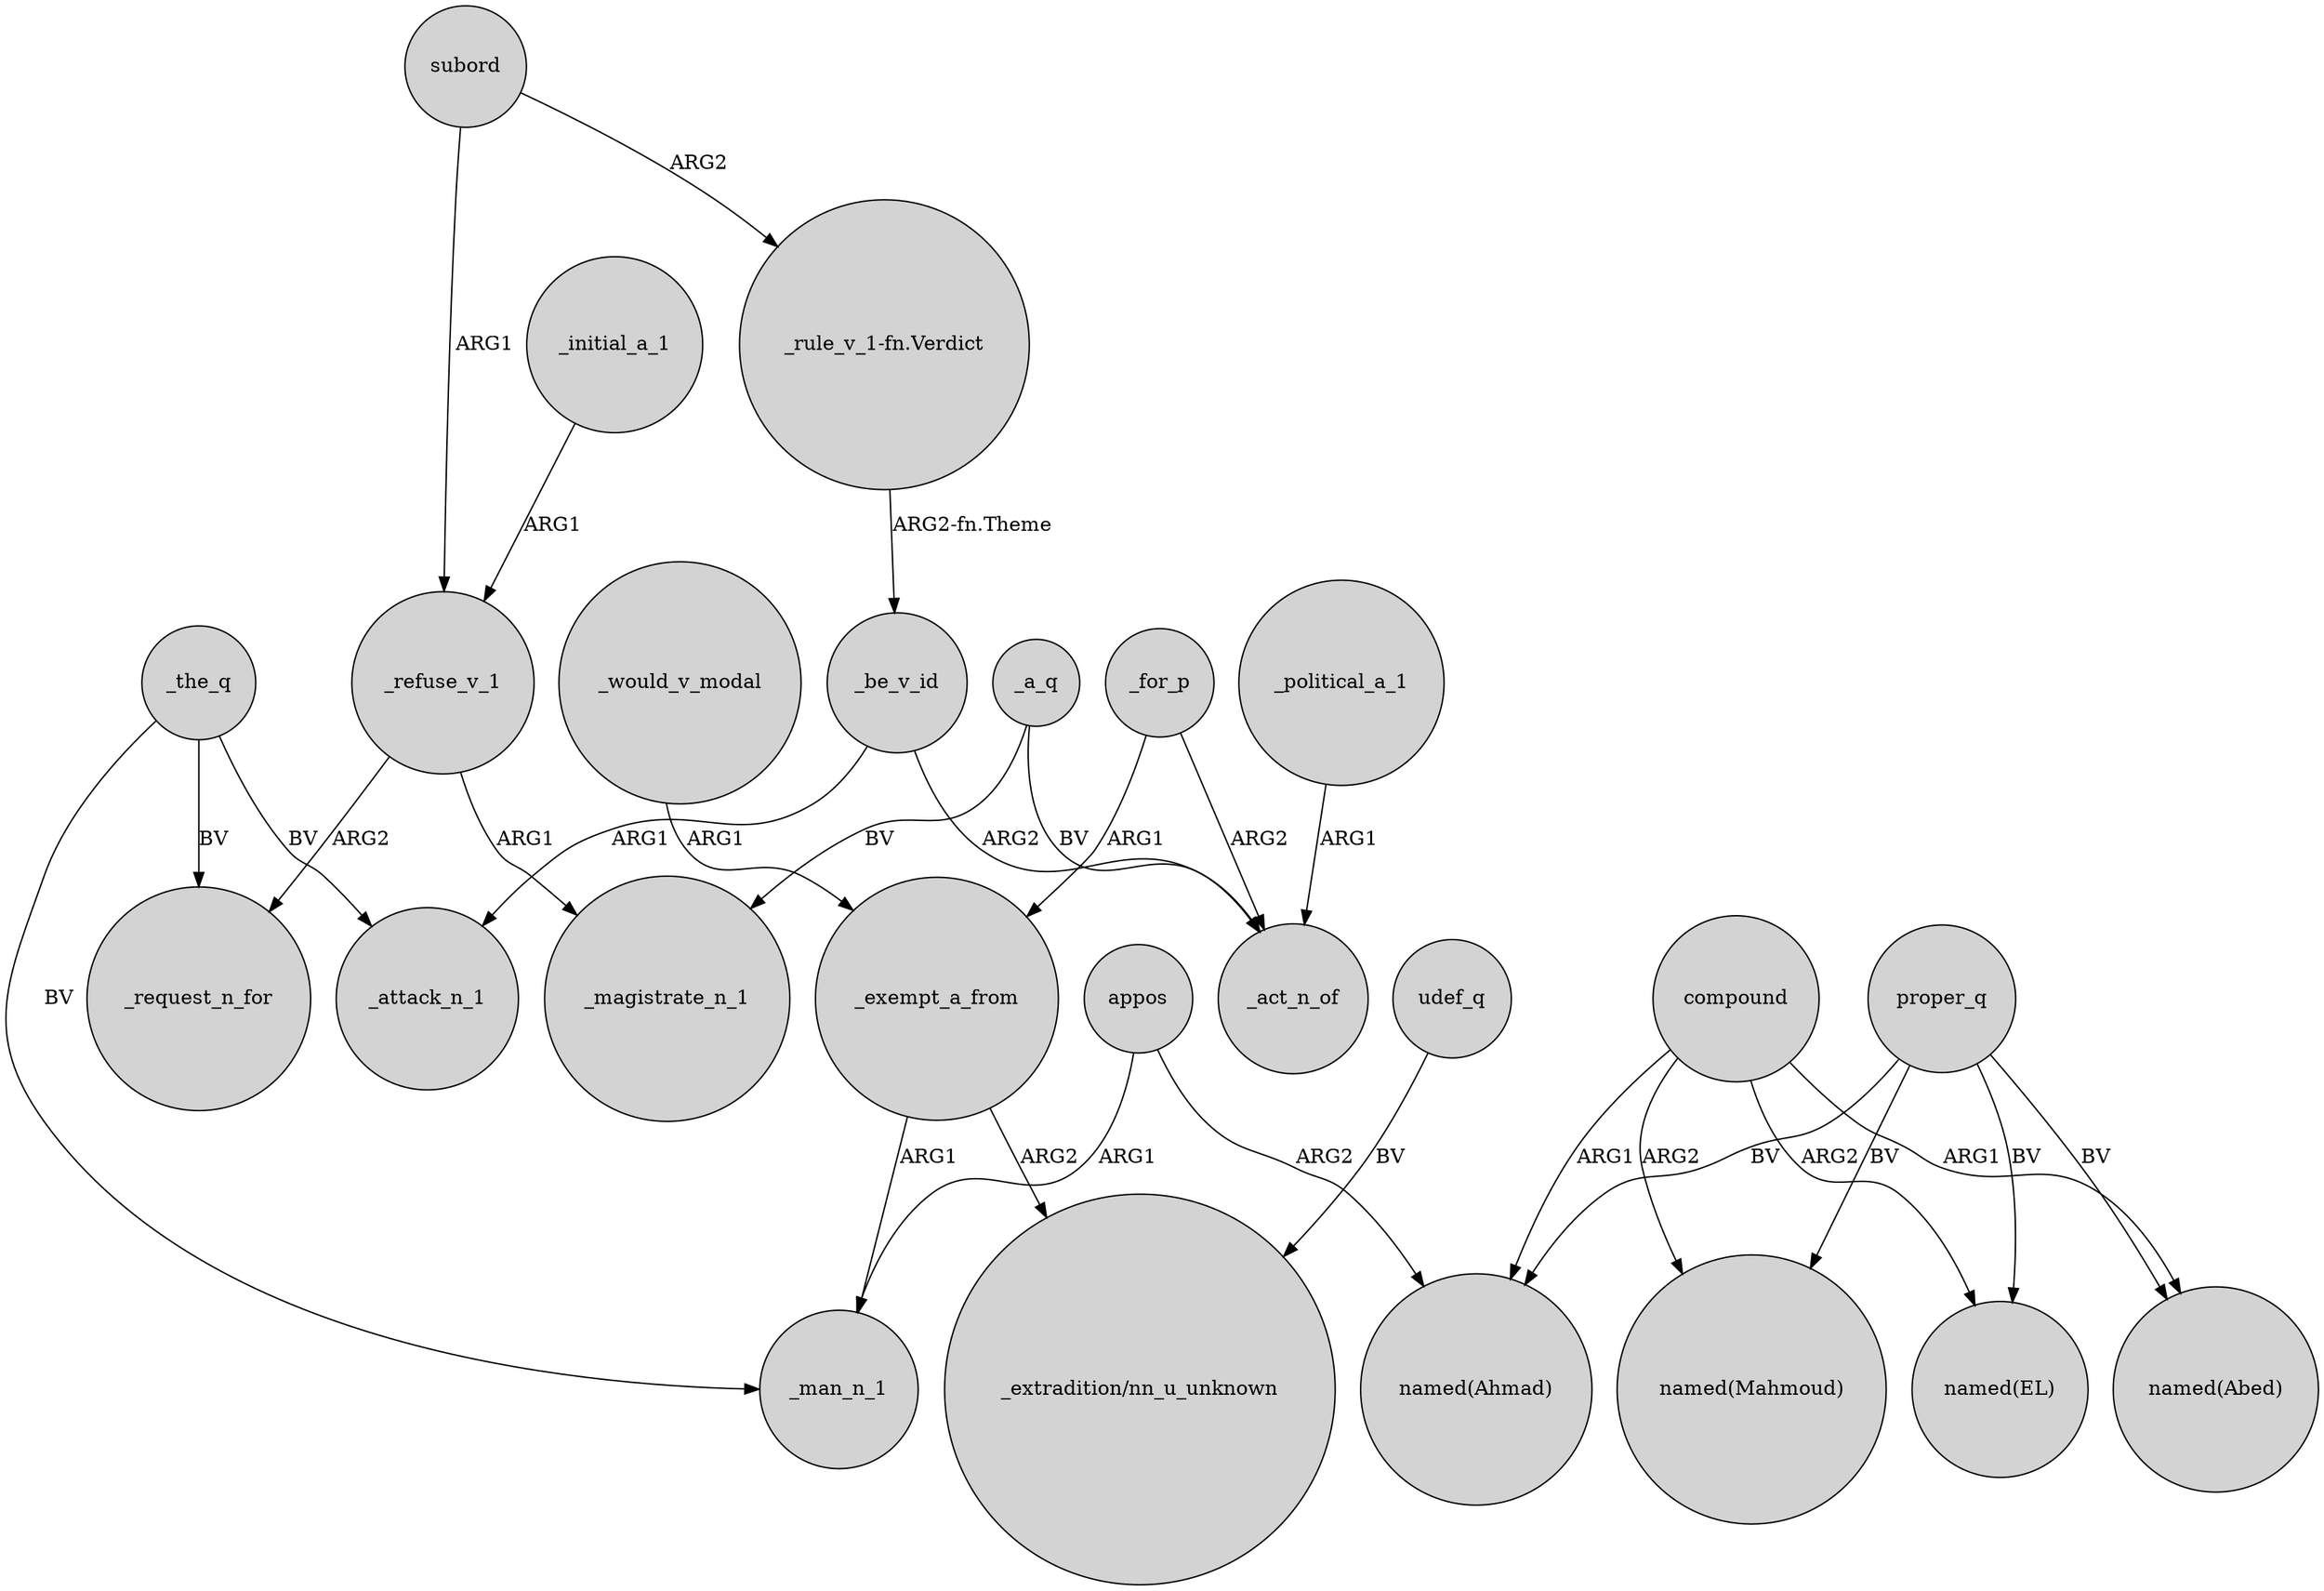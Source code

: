 digraph {
	node [shape=circle style=filled]
	_initial_a_1 -> _refuse_v_1 [label=ARG1]
	_would_v_modal -> _exempt_a_from [label=ARG1]
	_a_q -> _act_n_of [label=BV]
	compound -> "named(Mahmoud)" [label=ARG2]
	_the_q -> _man_n_1 [label=BV]
	proper_q -> "named(EL)" [label=BV]
	_the_q -> _attack_n_1 [label=BV]
	appos -> "named(Ahmad)" [label=ARG2]
	_refuse_v_1 -> _request_n_for [label=ARG2]
	"_rule_v_1-fn.Verdict" -> _be_v_id [label="ARG2-fn.Theme"]
	udef_q -> "_extradition/nn_u_unknown" [label=BV]
	subord -> _refuse_v_1 [label=ARG1]
	_political_a_1 -> _act_n_of [label=ARG1]
	_for_p -> _exempt_a_from [label=ARG1]
	proper_q -> "named(Ahmad)" [label=BV]
	_refuse_v_1 -> _magistrate_n_1 [label=ARG1]
	_the_q -> _request_n_for [label=BV]
	appos -> _man_n_1 [label=ARG1]
	_be_v_id -> _attack_n_1 [label=ARG1]
	_be_v_id -> _act_n_of [label=ARG2]
	proper_q -> "named(Mahmoud)" [label=BV]
	proper_q -> "named(Abed)" [label=BV]
	compound -> "named(EL)" [label=ARG2]
	_exempt_a_from -> _man_n_1 [label=ARG1]
	compound -> "named(Abed)" [label=ARG1]
	_exempt_a_from -> "_extradition/nn_u_unknown" [label=ARG2]
	_for_p -> _act_n_of [label=ARG2]
	_a_q -> _magistrate_n_1 [label=BV]
	subord -> "_rule_v_1-fn.Verdict" [label=ARG2]
	compound -> "named(Ahmad)" [label=ARG1]
}
